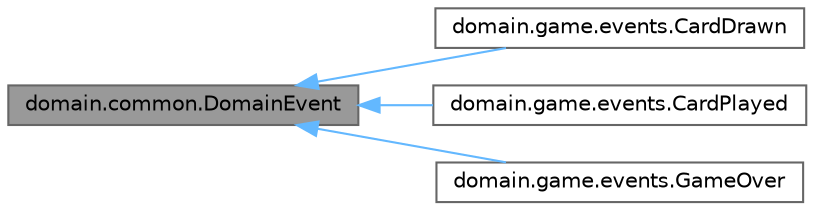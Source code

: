 digraph "domain.common.DomainEvent"
{
 // LATEX_PDF_SIZE
  bgcolor="transparent";
  edge [fontname=Helvetica,fontsize=10,labelfontname=Helvetica,labelfontsize=10];
  node [fontname=Helvetica,fontsize=10,shape=box,height=0.2,width=0.4];
  rankdir="LR";
  Node1 [id="Node000001",label="domain.common.DomainEvent",height=0.2,width=0.4,color="gray40", fillcolor="grey60", style="filled", fontcolor="black",tooltip="Clase abstracta base que representa un evento de dominio genérico en la aplicación."];
  Node1 -> Node2 [id="edge1_Node000001_Node000002",dir="back",color="steelblue1",style="solid",tooltip=" "];
  Node2 [id="Node000002",label="domain.game.events.CardDrawn",height=0.2,width=0.4,color="gray40", fillcolor="white", style="filled",URL="$classdomain_1_1game_1_1events_1_1_card_drawn.html",tooltip=" "];
  Node1 -> Node3 [id="edge2_Node000001_Node000003",dir="back",color="steelblue1",style="solid",tooltip=" "];
  Node3 [id="Node000003",label="domain.game.events.CardPlayed",height=0.2,width=0.4,color="gray40", fillcolor="white", style="filled",URL="$classdomain_1_1game_1_1events_1_1_card_played.html",tooltip=" "];
  Node1 -> Node4 [id="edge3_Node000001_Node000004",dir="back",color="steelblue1",style="solid",tooltip=" "];
  Node4 [id="Node000004",label="domain.game.events.GameOver",height=0.2,width=0.4,color="gray40", fillcolor="white", style="filled",URL="$classdomain_1_1game_1_1events_1_1_game_over.html",tooltip=" "];
}
